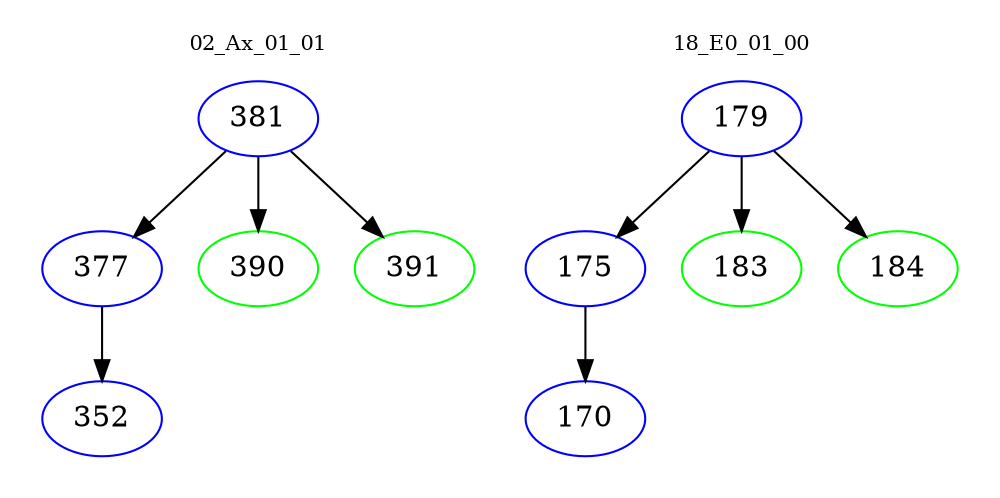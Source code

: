 digraph{
subgraph cluster_0 {
color = white
label = "02_Ax_01_01";
fontsize=10;
T0_381 [label="381", color="blue"]
T0_381 -> T0_377 [color="black"]
T0_377 [label="377", color="blue"]
T0_377 -> T0_352 [color="black"]
T0_352 [label="352", color="blue"]
T0_381 -> T0_390 [color="black"]
T0_390 [label="390", color="green"]
T0_381 -> T0_391 [color="black"]
T0_391 [label="391", color="green"]
}
subgraph cluster_1 {
color = white
label = "18_E0_01_00";
fontsize=10;
T1_179 [label="179", color="blue"]
T1_179 -> T1_175 [color="black"]
T1_175 [label="175", color="blue"]
T1_175 -> T1_170 [color="black"]
T1_170 [label="170", color="blue"]
T1_179 -> T1_183 [color="black"]
T1_183 [label="183", color="green"]
T1_179 -> T1_184 [color="black"]
T1_184 [label="184", color="green"]
}
}
